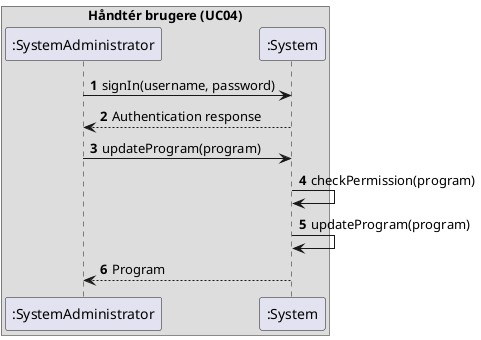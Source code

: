 @startuml
'https://plantuml.com/sequence-diagram

autonumber

box "Håndtér brugere (UC04)"
    participant ":SystemAdministrator" as administrator
    participant ":System" as system
end box

administrator -> system : signIn(username, password)
administrator <-- system : Authentication response

administrator -> system : updateProgram(program)
system -> system : checkPermission(program)
system -> system : updateProgram(program)
administrator <-- system : Program

@enduml